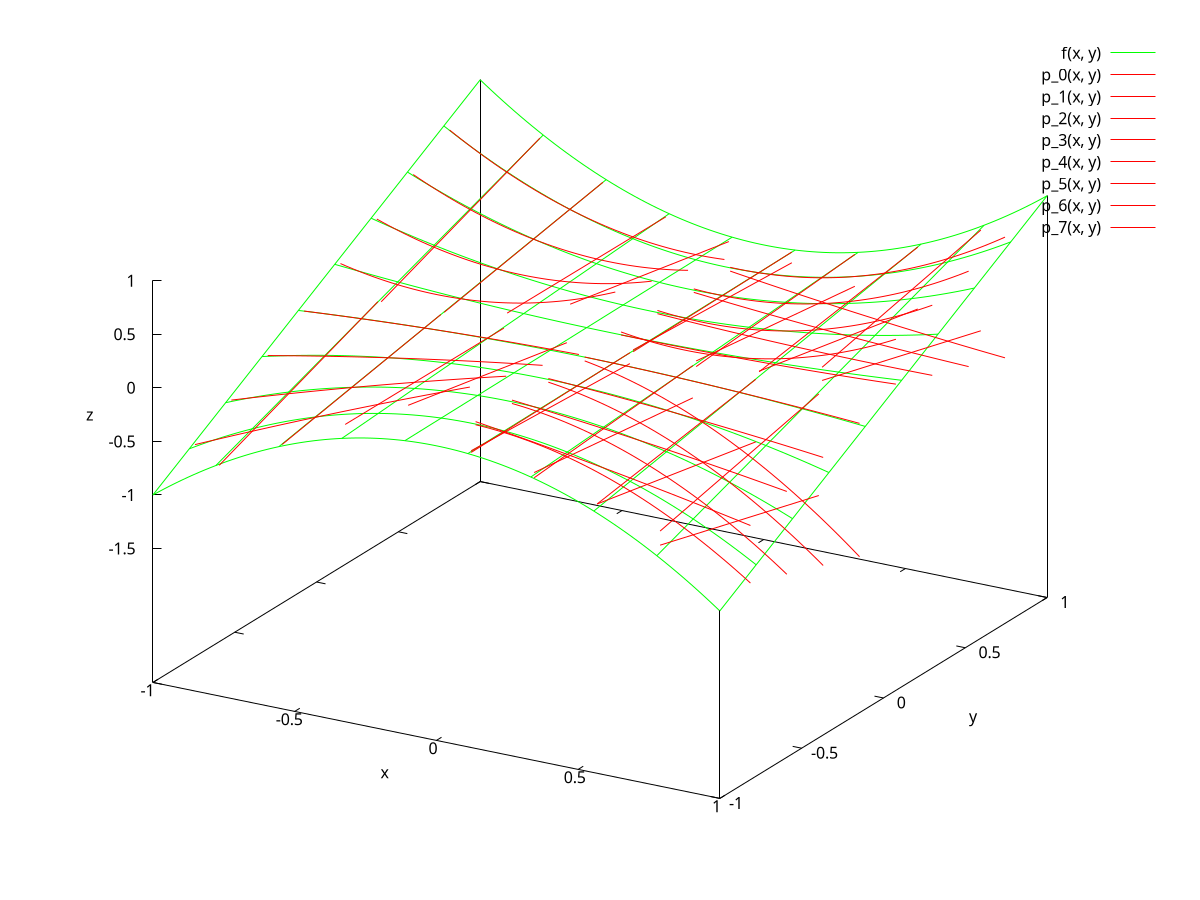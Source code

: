set terminal pngcairo enhanced color size 1000,1000
set output 'PCA.png'
f(x, y) =  x*y*x
p_0(x, y) =  (-1 < x && x < 0 && 0 < y && y < 1) ? 0.916667*(x**2) + -1.45833*(x*y) + 0*(y**2) + 1.33681*(x) + -0.496528*(y) + 0.45515: 1/0
p_1(x, y) =  (0 < x && x < 1 && 0 < y && y < 1) ? 0.0833333*(x**2) + -0.541667*(x*y) + -3.46945e-18*(y**2) + 0.0451389*(x) + -0.0381944*(y) + 0.00318287: 1/0
p_2(x, y) =  (0 < x && x < 1 && 0 < y && y < 1) ? 0.916667*(x**2) + 0.541667*(x*y) + 0*(y**2) + -0.496528*(x) + -0.0381944*(y) + 0.0350116: 1/0
p_3(x, y) =  (1 < x && x < 2 && 0 < y && y < 1) ? 0.0833333*(x**2) + 1.45833*(x*y) + -4.44089e-16*(y**2) + -0.121528*(x) + -0.496528*(y) + 0.0413773: 1/0
p_4(x, y) =  (-1 < x && x < 0 && -1 < y && y < 0) ? -0.0833333*(x**2) + -1.45833*(x*y) + 4.44089e-16*(y**2) + -0.121528*(x) + -0.496528*(y) + -0.0413773: 1/0
p_5(x, y) =  (0 < x && x < 1 && -1 < y && y < 0) ? -0.916667*(x**2) + -0.541667*(x*y) + -3.46945e-18*(y**2) + -0.496528*(x) + -0.0381944*(y) + -0.0350116: 1/0
p_6(x, y) =  (0 < x && x < 1 && -1 < y && y < 0) ? -0.0833333*(x**2) + 0.541667*(x*y) + 3.46945e-18*(y**2) + 0.0451389*(x) + -0.0381944*(y) + -0.00318287: 1/0
p_7(x, y) =  (1 < x && x < 2 && -1 < y && y < 0) ? -0.916667*(x**2) + 1.45833*(x*y) + 0*(y**2) + 1.33681*(x) + -0.496528*(y) + -0.45515: 1/0
set xlabel 'x'
set ylabel 'y'
set zlabel 'z'
set xrange[-1: 1]
set yrange[-1: 1]
splot f(x, y) lc rgb 'green' , p_0(x, y) lc rgb 'red' , p_1(x, y) lc rgb 'red' , p_2(x, y) lc rgb 'red' , p_3(x, y) lc rgb 'red' , p_4(x, y) lc rgb 'red' , p_5(x, y) lc rgb 'red' , p_6(x, y) lc rgb 'red' , p_7(x, y) lc rgb 'red' 